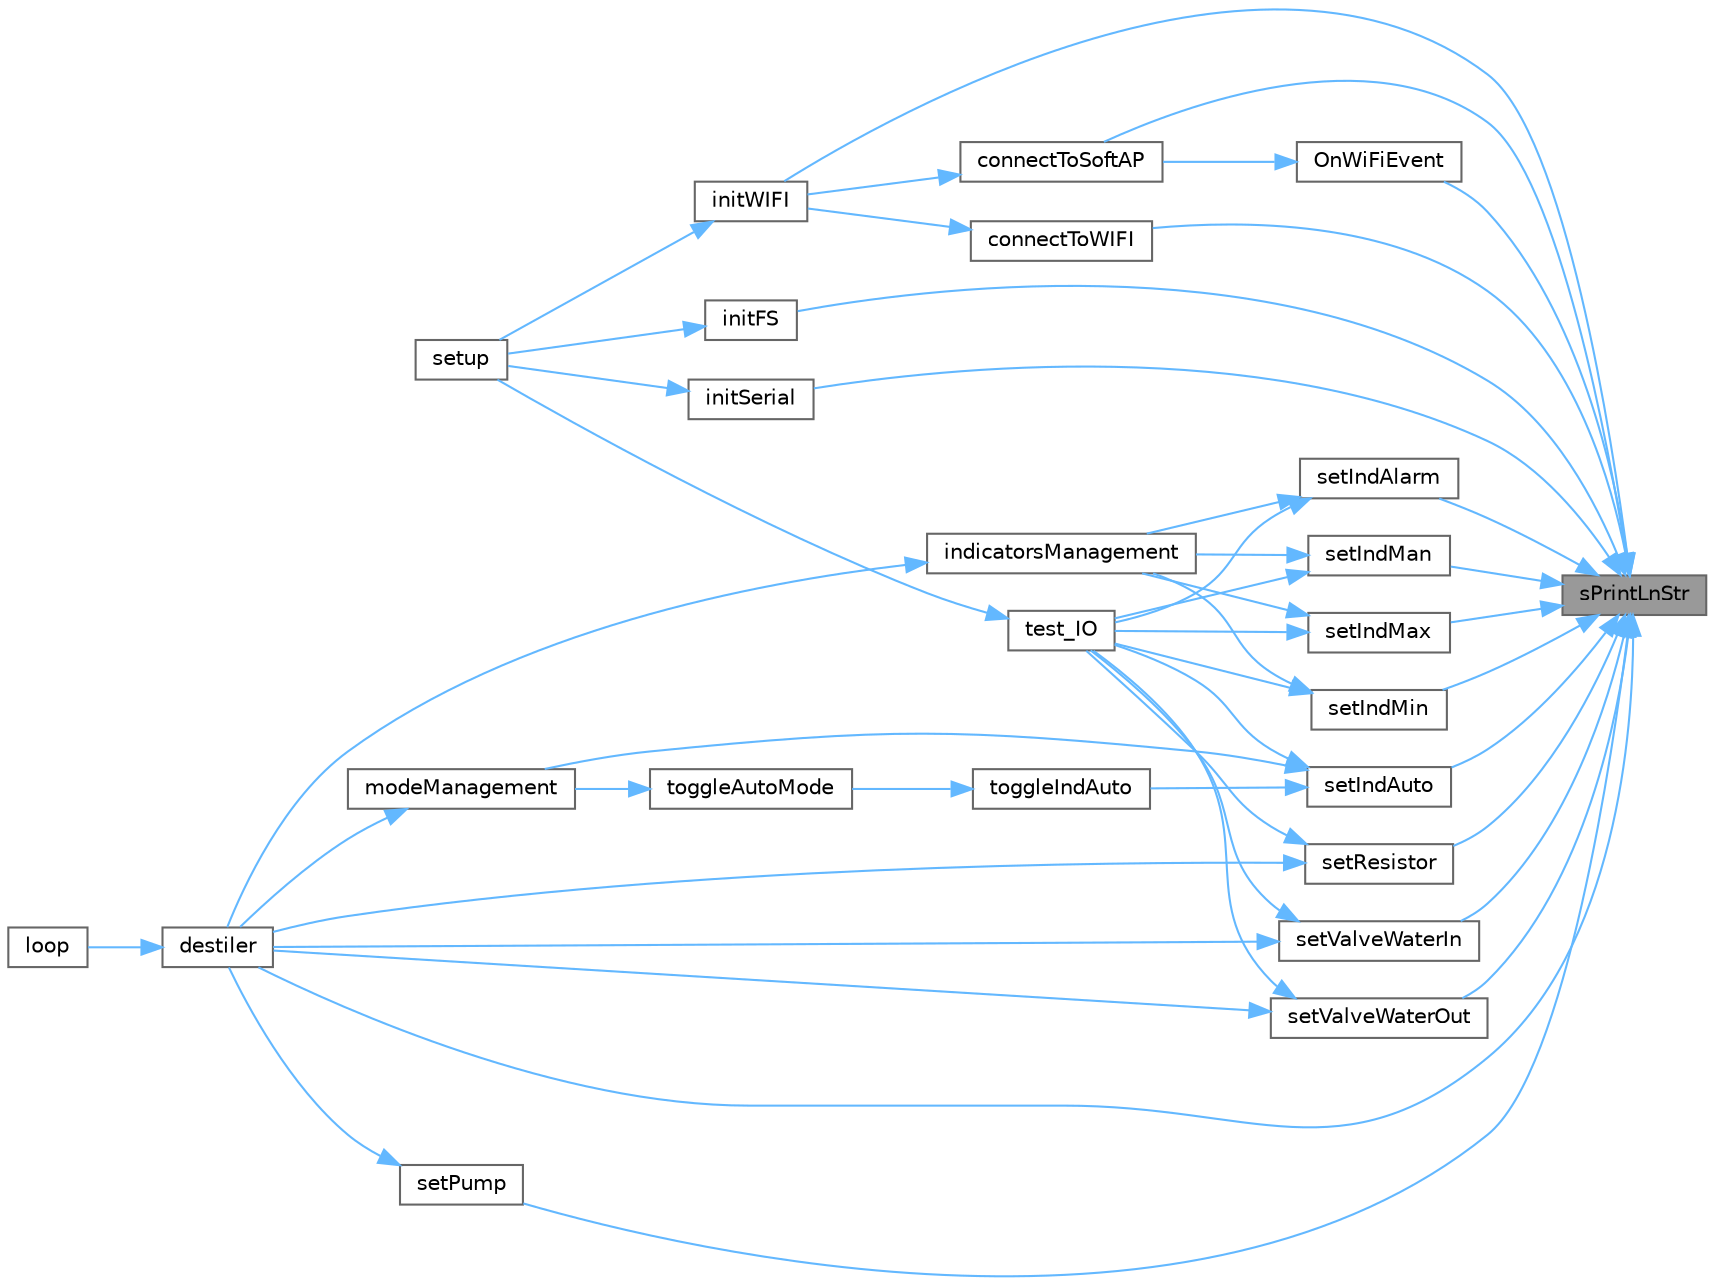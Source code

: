 digraph "sPrintLnStr"
{
 // LATEX_PDF_SIZE
  bgcolor="transparent";
  edge [fontname=Helvetica,fontsize=10,labelfontname=Helvetica,labelfontsize=10];
  node [fontname=Helvetica,fontsize=10,shape=box,height=0.2,width=0.4];
  rankdir="RL";
  Node1 [id="Node000001",label="sPrintLnStr",height=0.2,width=0.4,color="gray40", fillcolor="grey60", style="filled", fontcolor="black",tooltip="Print number."];
  Node1 -> Node2 [id="edge1_Node000001_Node000002",dir="back",color="steelblue1",style="solid",tooltip=" "];
  Node2 [id="Node000002",label="connectToSoftAP",height=0.2,width=0.4,color="grey40", fillcolor="white", style="filled",URL="$_m_d__wifi_8cpp.html#a9101d1f69c8269cfa31d1c48e083f9c7",tooltip="Connect to SoftAP."];
  Node2 -> Node3 [id="edge2_Node000002_Node000003",dir="back",color="steelblue1",style="solid",tooltip=" "];
  Node3 [id="Node000003",label="initWIFI",height=0.2,width=0.4,color="grey40", fillcolor="white", style="filled",URL="$_m_d__wifi_8cpp.html#a6a4f6edd72eb1d80a65dea86d761f744",tooltip="Initiate WiFi."];
  Node3 -> Node4 [id="edge3_Node000003_Node000004",dir="back",color="steelblue1",style="solid",tooltip=" "];
  Node4 [id="Node000004",label="setup",height=0.2,width=0.4,color="grey40", fillcolor="white", style="filled",URL="$_a_p__main_8cpp.html#a4fc01d736fe50cf5b977f755b675f11d",tooltip="Create a webserver object that listens for HTTP request on port 80."];
  Node1 -> Node5 [id="edge4_Node000001_Node000005",dir="back",color="steelblue1",style="solid",tooltip=" "];
  Node5 [id="Node000005",label="connectToWIFI",height=0.2,width=0.4,color="grey40", fillcolor="white", style="filled",URL="$_m_d__wifi_8cpp.html#a1d87ca7595a03369db2c1199bc624318",tooltip="Connect to WiFi."];
  Node5 -> Node3 [id="edge5_Node000005_Node000003",dir="back",color="steelblue1",style="solid",tooltip=" "];
  Node1 -> Node6 [id="edge6_Node000001_Node000006",dir="back",color="steelblue1",style="solid",tooltip=" "];
  Node6 [id="Node000006",label="destiler",height=0.2,width=0.4,color="grey40", fillcolor="white", style="filled",URL="$_a_p___destiler_8cpp.html#a59b4c2612675374aa0a9445d2f49d009",tooltip="APP Header."];
  Node6 -> Node7 [id="edge7_Node000006_Node000007",dir="back",color="steelblue1",style="solid",tooltip=" "];
  Node7 [id="Node000007",label="loop",height=0.2,width=0.4,color="grey40", fillcolor="white", style="filled",URL="$_a_p__main_8cpp.html#a0b33edabd7f1c4e4a0bf32c67269be2f",tooltip="Loop function to run the machine operation."];
  Node1 -> Node8 [id="edge8_Node000001_Node000008",dir="back",color="steelblue1",style="solid",tooltip=" "];
  Node8 [id="Node000008",label="initFS",height=0.2,width=0.4,color="grey40", fillcolor="white", style="filled",URL="$_o_s___f_s_8cpp.html#a71502ea2a2f3c2ba9d3caaeb1655c997",tooltip="Inicia o segundo core."];
  Node8 -> Node4 [id="edge9_Node000008_Node000004",dir="back",color="steelblue1",style="solid",tooltip=" "];
  Node1 -> Node9 [id="edge10_Node000001_Node000009",dir="back",color="steelblue1",style="solid",tooltip=" "];
  Node9 [id="Node000009",label="initSerial",height=0.2,width=0.4,color="grey40", fillcolor="white", style="filled",URL="$_m_d___serial_8cpp.html#a2531a428197475f184bd61c0b412396a",tooltip="Set timer status."];
  Node9 -> Node4 [id="edge11_Node000009_Node000004",dir="back",color="steelblue1",style="solid",tooltip=" "];
  Node1 -> Node3 [id="edge12_Node000001_Node000003",dir="back",color="steelblue1",style="solid",tooltip=" "];
  Node1 -> Node10 [id="edge13_Node000001_Node000010",dir="back",color="steelblue1",style="solid",tooltip=" "];
  Node10 [id="Node000010",label="OnWiFiEvent",height=0.2,width=0.4,color="grey40", fillcolor="white", style="filled",URL="$_m_d__wifi_8cpp.html#a76abca56e85121cdcc6b6936ad2fd51c",tooltip="WiFi Event Handler."];
  Node10 -> Node2 [id="edge14_Node000010_Node000002",dir="back",color="steelblue1",style="solid",tooltip=" "];
  Node1 -> Node11 [id="edge15_Node000001_Node000011",dir="back",color="steelblue1",style="solid",tooltip=" "];
  Node11 [id="Node000011",label="setIndAlarm",height=0.2,width=0.4,color="grey40", fillcolor="white", style="filled",URL="$_o_s___g_p_i_o_8cpp.html#a76b46044c939e363a3e761d515af2e1a",tooltip="Liga/desliga o indicador luminoso nivel agua minimo."];
  Node11 -> Node12 [id="edge16_Node000011_Node000012",dir="back",color="steelblue1",style="solid",tooltip=" "];
  Node12 [id="Node000012",label="indicatorsManagement",height=0.2,width=0.4,color="grey40", fillcolor="white", style="filled",URL="$_m_d___i_o_8cpp.html#a747c973d9633421336e8d59a78faf49f",tooltip="Toggle auto indicator."];
  Node12 -> Node6 [id="edge17_Node000012_Node000006",dir="back",color="steelblue1",style="solid",tooltip=" "];
  Node11 -> Node13 [id="edge18_Node000011_Node000013",dir="back",color="steelblue1",style="solid",tooltip=" "];
  Node13 [id="Node000013",label="test_IO",height=0.2,width=0.4,color="grey40", fillcolor="white", style="filled",URL="$_m_d___test___i_os_8cpp.html#a9e210ff652f1bccff9bb78912bd121c1",tooltip="Print number with new line."];
  Node13 -> Node4 [id="edge19_Node000013_Node000004",dir="back",color="steelblue1",style="solid",tooltip=" "];
  Node1 -> Node14 [id="edge20_Node000001_Node000014",dir="back",color="steelblue1",style="solid",tooltip=" "];
  Node14 [id="Node000014",label="setIndAuto",height=0.2,width=0.4,color="grey40", fillcolor="white", style="filled",URL="$_o_s___g_p_i_o_8cpp.html#ad606ba53b3e713efe768dd0e380c97a2",tooltip="Liga/desliga o indicador luminoso da resistencia."];
  Node14 -> Node15 [id="edge21_Node000014_Node000015",dir="back",color="steelblue1",style="solid",tooltip=" "];
  Node15 [id="Node000015",label="modeManagement",height=0.2,width=0.4,color="grey40", fillcolor="white", style="filled",URL="$_m_d___i_o_8cpp.html#a27162a64461db61f83b3752bd0b6d125",tooltip="Indicators management."];
  Node15 -> Node6 [id="edge22_Node000015_Node000006",dir="back",color="steelblue1",style="solid",tooltip=" "];
  Node14 -> Node13 [id="edge23_Node000014_Node000013",dir="back",color="steelblue1",style="solid",tooltip=" "];
  Node14 -> Node16 [id="edge24_Node000014_Node000016",dir="back",color="steelblue1",style="solid",tooltip=" "];
  Node16 [id="Node000016",label="toggleIndAuto",height=0.2,width=0.4,color="grey40", fillcolor="white", style="filled",URL="$_m_d___i_o_8cpp.html#ae48dc2d309ef711693328c6300ad5e80",tooltip="Toggle auto mode."];
  Node16 -> Node17 [id="edge25_Node000016_Node000017",dir="back",color="steelblue1",style="solid",tooltip=" "];
  Node17 [id="Node000017",label="toggleAutoMode",height=0.2,width=0.4,color="grey40", fillcolor="white", style="filled",URL="$_m_d___i_o_8cpp.html#aa8b96a74409fec0e22a5ee8451114a7f",tooltip="MiddleWare Header."];
  Node17 -> Node15 [id="edge26_Node000017_Node000015",dir="back",color="steelblue1",style="solid",tooltip=" "];
  Node1 -> Node18 [id="edge27_Node000001_Node000018",dir="back",color="steelblue1",style="solid",tooltip=" "];
  Node18 [id="Node000018",label="setIndMan",height=0.2,width=0.4,color="grey40", fillcolor="white", style="filled",URL="$_o_s___g_p_i_o_8cpp.html#a86fca9908335532b4c89bca82aaa9346",tooltip="Liga/desliga o indicador luminoso alarme."];
  Node18 -> Node12 [id="edge28_Node000018_Node000012",dir="back",color="steelblue1",style="solid",tooltip=" "];
  Node18 -> Node13 [id="edge29_Node000018_Node000013",dir="back",color="steelblue1",style="solid",tooltip=" "];
  Node1 -> Node19 [id="edge30_Node000001_Node000019",dir="back",color="steelblue1",style="solid",tooltip=" "];
  Node19 [id="Node000019",label="setIndMax",height=0.2,width=0.4,color="grey40", fillcolor="white", style="filled",URL="$_o_s___g_p_i_o_8cpp.html#a87a31bccb377b0b9f859242b0635052c",tooltip="Retorna estado da bomba de agua."];
  Node19 -> Node12 [id="edge31_Node000019_Node000012",dir="back",color="steelblue1",style="solid",tooltip=" "];
  Node19 -> Node13 [id="edge32_Node000019_Node000013",dir="back",color="steelblue1",style="solid",tooltip=" "];
  Node1 -> Node20 [id="edge33_Node000001_Node000020",dir="back",color="steelblue1",style="solid",tooltip=" "];
  Node20 [id="Node000020",label="setIndMin",height=0.2,width=0.4,color="grey40", fillcolor="white", style="filled",URL="$_o_s___g_p_i_o_8cpp.html#afd12f5c7d9986ada0226426896ee09c7",tooltip="Liga/desliga o indicador luminoso nivel agua maximo."];
  Node20 -> Node12 [id="edge34_Node000020_Node000012",dir="back",color="steelblue1",style="solid",tooltip=" "];
  Node20 -> Node13 [id="edge35_Node000020_Node000013",dir="back",color="steelblue1",style="solid",tooltip=" "];
  Node1 -> Node21 [id="edge36_Node000001_Node000021",dir="back",color="steelblue1",style="solid",tooltip=" "];
  Node21 [id="Node000021",label="setPump",height=0.2,width=0.4,color="grey40", fillcolor="white", style="filled",URL="$_o_s___g_p_i_o_8cpp.html#adbfc39d1df02e4404b08e9573d1fd404",tooltip="Liga/desliga o indicador luminoso modo manual."];
  Node21 -> Node6 [id="edge37_Node000021_Node000006",dir="back",color="steelblue1",style="solid",tooltip=" "];
  Node1 -> Node22 [id="edge38_Node000001_Node000022",dir="back",color="steelblue1",style="solid",tooltip=" "];
  Node22 [id="Node000022",label="setResistor",height=0.2,width=0.4,color="grey40", fillcolor="white", style="filled",URL="$_o_s___g_p_i_o_8cpp.html#a2a90701c1f779b95de3a3770a5425f3c",tooltip="Liga/desliga o indicador luminoso da valvula 2."];
  Node22 -> Node6 [id="edge39_Node000022_Node000006",dir="back",color="steelblue1",style="solid",tooltip=" "];
  Node22 -> Node13 [id="edge40_Node000022_Node000013",dir="back",color="steelblue1",style="solid",tooltip=" "];
  Node1 -> Node23 [id="edge41_Node000001_Node000023",dir="back",color="steelblue1",style="solid",tooltip=" "];
  Node23 [id="Node000023",label="setValveWaterIn",height=0.2,width=0.4,color="grey40", fillcolor="white", style="filled",URL="$_o_s___g_p_i_o_8cpp.html#a0d4efaa2bfb0fa53aa24405940a7a66c",tooltip="Liga/desliga o indicador luminoso da bomba de agua."];
  Node23 -> Node6 [id="edge42_Node000023_Node000006",dir="back",color="steelblue1",style="solid",tooltip=" "];
  Node23 -> Node13 [id="edge43_Node000023_Node000013",dir="back",color="steelblue1",style="solid",tooltip=" "];
  Node1 -> Node24 [id="edge44_Node000001_Node000024",dir="back",color="steelblue1",style="solid",tooltip=" "];
  Node24 [id="Node000024",label="setValveWaterOut",height=0.2,width=0.4,color="grey40", fillcolor="white", style="filled",URL="$_o_s___g_p_i_o_8cpp.html#abfda791029a2af9523cc59ff44b6c52e",tooltip="Liga/desliga o indicador luminoso da valvula 1."];
  Node24 -> Node6 [id="edge45_Node000024_Node000006",dir="back",color="steelblue1",style="solid",tooltip=" "];
  Node24 -> Node13 [id="edge46_Node000024_Node000013",dir="back",color="steelblue1",style="solid",tooltip=" "];
}
